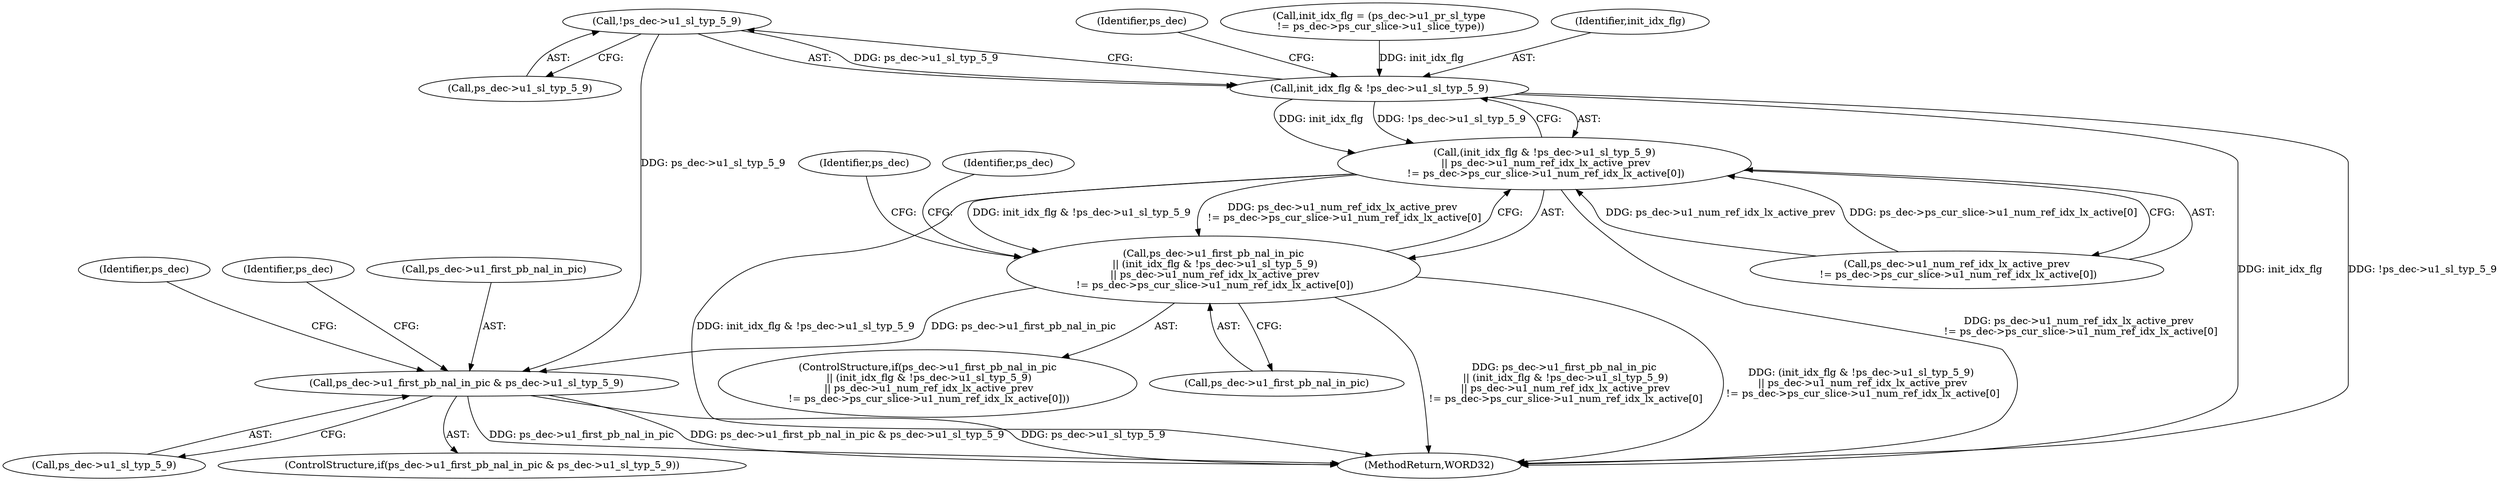 digraph "0_Android_943323f1d9d3dd5c2634deb26cbe72343ca6b3db_0@pointer" {
"1000337" [label="(Call,!ps_dec->u1_sl_typ_5_9)"];
"1000335" [label="(Call,init_idx_flg & !ps_dec->u1_sl_typ_5_9)"];
"1000334" [label="(Call,(init_idx_flg & !ps_dec->u1_sl_typ_5_9)\n || ps_dec->u1_num_ref_idx_lx_active_prev\n != ps_dec->ps_cur_slice->u1_num_ref_idx_lx_active[0])"];
"1000330" [label="(Call,ps_dec->u1_first_pb_nal_in_pic\n || (init_idx_flg & !ps_dec->u1_sl_typ_5_9)\n || ps_dec->u1_num_ref_idx_lx_active_prev\n != ps_dec->ps_cur_slice->u1_num_ref_idx_lx_active[0])"];
"1000355" [label="(Call,ps_dec->u1_first_pb_nal_in_pic & ps_dec->u1_sl_typ_5_9)"];
"1000335" [label="(Call,init_idx_flg & !ps_dec->u1_sl_typ_5_9)"];
"1000336" [label="(Identifier,init_idx_flg)"];
"1000341" [label="(Call,ps_dec->u1_num_ref_idx_lx_active_prev\n != ps_dec->ps_cur_slice->u1_num_ref_idx_lx_active[0])"];
"1000353" [label="(Identifier,ps_dec)"];
"1000330" [label="(Call,ps_dec->u1_first_pb_nal_in_pic\n || (init_idx_flg & !ps_dec->u1_sl_typ_5_9)\n || ps_dec->u1_num_ref_idx_lx_active_prev\n != ps_dec->ps_cur_slice->u1_num_ref_idx_lx_active[0])"];
"1000359" [label="(Call,ps_dec->u1_sl_typ_5_9)"];
"1000369" [label="(Identifier,ps_dec)"];
"1001235" [label="(MethodReturn,WORD32)"];
"1000337" [label="(Call,!ps_dec->u1_sl_typ_5_9)"];
"1000334" [label="(Call,(init_idx_flg & !ps_dec->u1_sl_typ_5_9)\n || ps_dec->u1_num_ref_idx_lx_active_prev\n != ps_dec->ps_cur_slice->u1_num_ref_idx_lx_active[0])"];
"1000331" [label="(Call,ps_dec->u1_first_pb_nal_in_pic)"];
"1000343" [label="(Identifier,ps_dec)"];
"1000318" [label="(Call,init_idx_flg = (ps_dec->u1_pr_sl_type\n != ps_dec->ps_cur_slice->u1_slice_type))"];
"1000357" [label="(Identifier,ps_dec)"];
"1000355" [label="(Call,ps_dec->u1_first_pb_nal_in_pic & ps_dec->u1_sl_typ_5_9)"];
"1000338" [label="(Call,ps_dec->u1_sl_typ_5_9)"];
"1000354" [label="(ControlStructure,if(ps_dec->u1_first_pb_nal_in_pic & ps_dec->u1_sl_typ_5_9))"];
"1000356" [label="(Call,ps_dec->u1_first_pb_nal_in_pic)"];
"1000329" [label="(ControlStructure,if(ps_dec->u1_first_pb_nal_in_pic\n || (init_idx_flg & !ps_dec->u1_sl_typ_5_9)\n || ps_dec->u1_num_ref_idx_lx_active_prev\n != ps_dec->ps_cur_slice->u1_num_ref_idx_lx_active[0]))"];
"1000364" [label="(Identifier,ps_dec)"];
"1000337" -> "1000335"  [label="AST: "];
"1000337" -> "1000338"  [label="CFG: "];
"1000338" -> "1000337"  [label="AST: "];
"1000335" -> "1000337"  [label="CFG: "];
"1000337" -> "1000335"  [label="DDG: ps_dec->u1_sl_typ_5_9"];
"1000337" -> "1000355"  [label="DDG: ps_dec->u1_sl_typ_5_9"];
"1000335" -> "1000334"  [label="AST: "];
"1000336" -> "1000335"  [label="AST: "];
"1000343" -> "1000335"  [label="CFG: "];
"1000334" -> "1000335"  [label="CFG: "];
"1000335" -> "1001235"  [label="DDG: init_idx_flg"];
"1000335" -> "1001235"  [label="DDG: !ps_dec->u1_sl_typ_5_9"];
"1000335" -> "1000334"  [label="DDG: init_idx_flg"];
"1000335" -> "1000334"  [label="DDG: !ps_dec->u1_sl_typ_5_9"];
"1000318" -> "1000335"  [label="DDG: init_idx_flg"];
"1000334" -> "1000330"  [label="AST: "];
"1000334" -> "1000341"  [label="CFG: "];
"1000341" -> "1000334"  [label="AST: "];
"1000330" -> "1000334"  [label="CFG: "];
"1000334" -> "1001235"  [label="DDG: init_idx_flg & !ps_dec->u1_sl_typ_5_9"];
"1000334" -> "1001235"  [label="DDG: ps_dec->u1_num_ref_idx_lx_active_prev\n != ps_dec->ps_cur_slice->u1_num_ref_idx_lx_active[0]"];
"1000334" -> "1000330"  [label="DDG: init_idx_flg & !ps_dec->u1_sl_typ_5_9"];
"1000334" -> "1000330"  [label="DDG: ps_dec->u1_num_ref_idx_lx_active_prev\n != ps_dec->ps_cur_slice->u1_num_ref_idx_lx_active[0]"];
"1000341" -> "1000334"  [label="DDG: ps_dec->u1_num_ref_idx_lx_active_prev"];
"1000341" -> "1000334"  [label="DDG: ps_dec->ps_cur_slice->u1_num_ref_idx_lx_active[0]"];
"1000330" -> "1000329"  [label="AST: "];
"1000330" -> "1000331"  [label="CFG: "];
"1000331" -> "1000330"  [label="AST: "];
"1000353" -> "1000330"  [label="CFG: "];
"1000357" -> "1000330"  [label="CFG: "];
"1000330" -> "1001235"  [label="DDG: (init_idx_flg & !ps_dec->u1_sl_typ_5_9)\n || ps_dec->u1_num_ref_idx_lx_active_prev\n != ps_dec->ps_cur_slice->u1_num_ref_idx_lx_active[0]"];
"1000330" -> "1001235"  [label="DDG: ps_dec->u1_first_pb_nal_in_pic\n || (init_idx_flg & !ps_dec->u1_sl_typ_5_9)\n || ps_dec->u1_num_ref_idx_lx_active_prev\n != ps_dec->ps_cur_slice->u1_num_ref_idx_lx_active[0]"];
"1000330" -> "1000355"  [label="DDG: ps_dec->u1_first_pb_nal_in_pic"];
"1000355" -> "1000354"  [label="AST: "];
"1000355" -> "1000359"  [label="CFG: "];
"1000356" -> "1000355"  [label="AST: "];
"1000359" -> "1000355"  [label="AST: "];
"1000364" -> "1000355"  [label="CFG: "];
"1000369" -> "1000355"  [label="CFG: "];
"1000355" -> "1001235"  [label="DDG: ps_dec->u1_first_pb_nal_in_pic"];
"1000355" -> "1001235"  [label="DDG: ps_dec->u1_first_pb_nal_in_pic & ps_dec->u1_sl_typ_5_9"];
"1000355" -> "1001235"  [label="DDG: ps_dec->u1_sl_typ_5_9"];
}
